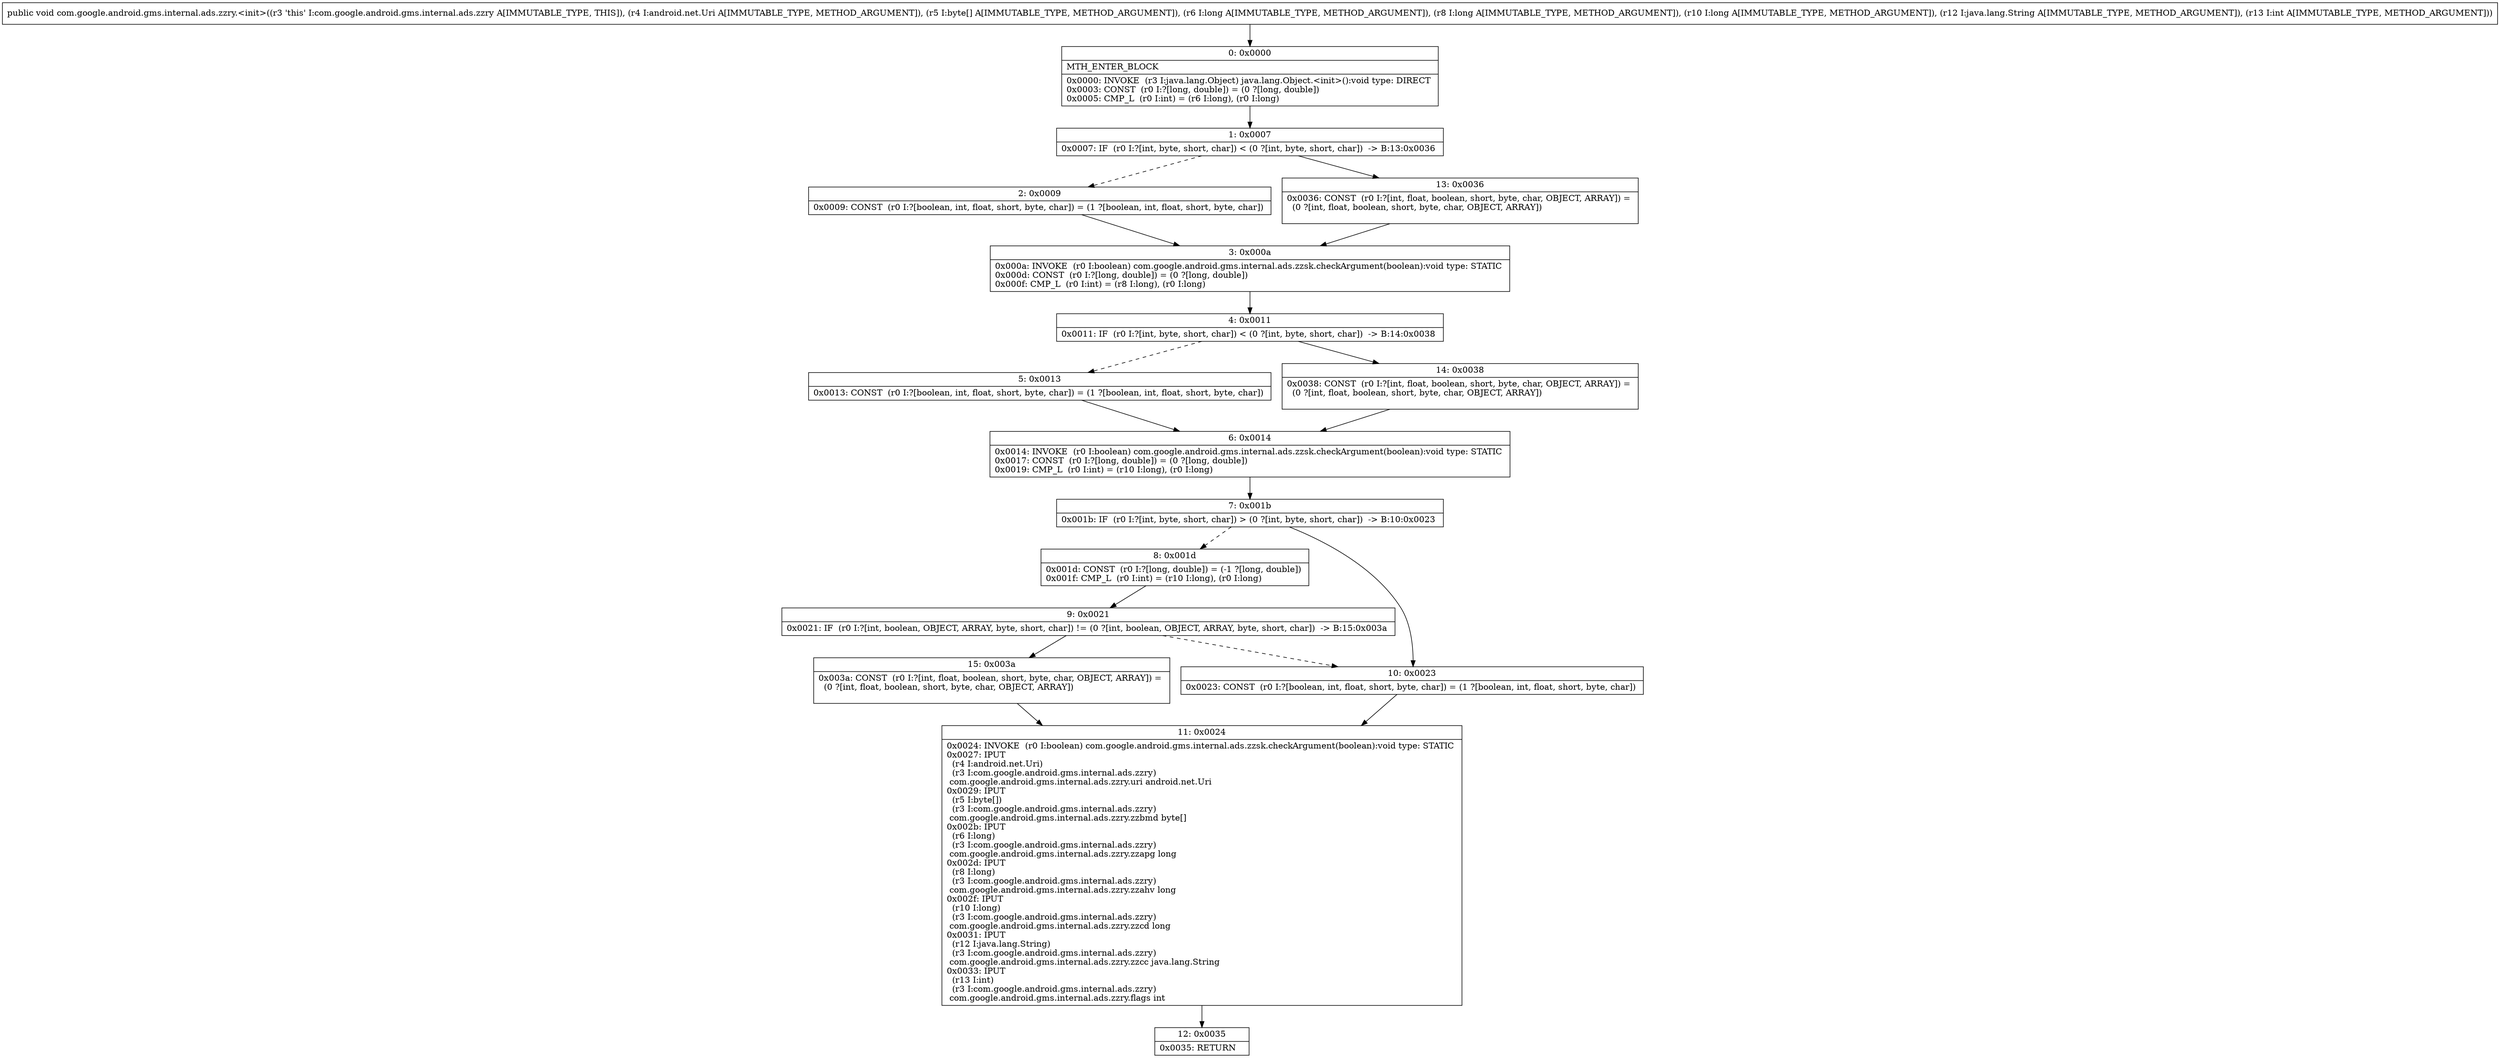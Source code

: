 digraph "CFG forcom.google.android.gms.internal.ads.zzry.\<init\>(Landroid\/net\/Uri;[BJJJLjava\/lang\/String;I)V" {
Node_0 [shape=record,label="{0\:\ 0x0000|MTH_ENTER_BLOCK\l|0x0000: INVOKE  (r3 I:java.lang.Object) java.lang.Object.\<init\>():void type: DIRECT \l0x0003: CONST  (r0 I:?[long, double]) = (0 ?[long, double]) \l0x0005: CMP_L  (r0 I:int) = (r6 I:long), (r0 I:long) \l}"];
Node_1 [shape=record,label="{1\:\ 0x0007|0x0007: IF  (r0 I:?[int, byte, short, char]) \< (0 ?[int, byte, short, char])  \-\> B:13:0x0036 \l}"];
Node_2 [shape=record,label="{2\:\ 0x0009|0x0009: CONST  (r0 I:?[boolean, int, float, short, byte, char]) = (1 ?[boolean, int, float, short, byte, char]) \l}"];
Node_3 [shape=record,label="{3\:\ 0x000a|0x000a: INVOKE  (r0 I:boolean) com.google.android.gms.internal.ads.zzsk.checkArgument(boolean):void type: STATIC \l0x000d: CONST  (r0 I:?[long, double]) = (0 ?[long, double]) \l0x000f: CMP_L  (r0 I:int) = (r8 I:long), (r0 I:long) \l}"];
Node_4 [shape=record,label="{4\:\ 0x0011|0x0011: IF  (r0 I:?[int, byte, short, char]) \< (0 ?[int, byte, short, char])  \-\> B:14:0x0038 \l}"];
Node_5 [shape=record,label="{5\:\ 0x0013|0x0013: CONST  (r0 I:?[boolean, int, float, short, byte, char]) = (1 ?[boolean, int, float, short, byte, char]) \l}"];
Node_6 [shape=record,label="{6\:\ 0x0014|0x0014: INVOKE  (r0 I:boolean) com.google.android.gms.internal.ads.zzsk.checkArgument(boolean):void type: STATIC \l0x0017: CONST  (r0 I:?[long, double]) = (0 ?[long, double]) \l0x0019: CMP_L  (r0 I:int) = (r10 I:long), (r0 I:long) \l}"];
Node_7 [shape=record,label="{7\:\ 0x001b|0x001b: IF  (r0 I:?[int, byte, short, char]) \> (0 ?[int, byte, short, char])  \-\> B:10:0x0023 \l}"];
Node_8 [shape=record,label="{8\:\ 0x001d|0x001d: CONST  (r0 I:?[long, double]) = (\-1 ?[long, double]) \l0x001f: CMP_L  (r0 I:int) = (r10 I:long), (r0 I:long) \l}"];
Node_9 [shape=record,label="{9\:\ 0x0021|0x0021: IF  (r0 I:?[int, boolean, OBJECT, ARRAY, byte, short, char]) != (0 ?[int, boolean, OBJECT, ARRAY, byte, short, char])  \-\> B:15:0x003a \l}"];
Node_10 [shape=record,label="{10\:\ 0x0023|0x0023: CONST  (r0 I:?[boolean, int, float, short, byte, char]) = (1 ?[boolean, int, float, short, byte, char]) \l}"];
Node_11 [shape=record,label="{11\:\ 0x0024|0x0024: INVOKE  (r0 I:boolean) com.google.android.gms.internal.ads.zzsk.checkArgument(boolean):void type: STATIC \l0x0027: IPUT  \l  (r4 I:android.net.Uri)\l  (r3 I:com.google.android.gms.internal.ads.zzry)\l com.google.android.gms.internal.ads.zzry.uri android.net.Uri \l0x0029: IPUT  \l  (r5 I:byte[])\l  (r3 I:com.google.android.gms.internal.ads.zzry)\l com.google.android.gms.internal.ads.zzry.zzbmd byte[] \l0x002b: IPUT  \l  (r6 I:long)\l  (r3 I:com.google.android.gms.internal.ads.zzry)\l com.google.android.gms.internal.ads.zzry.zzapg long \l0x002d: IPUT  \l  (r8 I:long)\l  (r3 I:com.google.android.gms.internal.ads.zzry)\l com.google.android.gms.internal.ads.zzry.zzahv long \l0x002f: IPUT  \l  (r10 I:long)\l  (r3 I:com.google.android.gms.internal.ads.zzry)\l com.google.android.gms.internal.ads.zzry.zzcd long \l0x0031: IPUT  \l  (r12 I:java.lang.String)\l  (r3 I:com.google.android.gms.internal.ads.zzry)\l com.google.android.gms.internal.ads.zzry.zzcc java.lang.String \l0x0033: IPUT  \l  (r13 I:int)\l  (r3 I:com.google.android.gms.internal.ads.zzry)\l com.google.android.gms.internal.ads.zzry.flags int \l}"];
Node_12 [shape=record,label="{12\:\ 0x0035|0x0035: RETURN   \l}"];
Node_13 [shape=record,label="{13\:\ 0x0036|0x0036: CONST  (r0 I:?[int, float, boolean, short, byte, char, OBJECT, ARRAY]) = \l  (0 ?[int, float, boolean, short, byte, char, OBJECT, ARRAY])\l \l}"];
Node_14 [shape=record,label="{14\:\ 0x0038|0x0038: CONST  (r0 I:?[int, float, boolean, short, byte, char, OBJECT, ARRAY]) = \l  (0 ?[int, float, boolean, short, byte, char, OBJECT, ARRAY])\l \l}"];
Node_15 [shape=record,label="{15\:\ 0x003a|0x003a: CONST  (r0 I:?[int, float, boolean, short, byte, char, OBJECT, ARRAY]) = \l  (0 ?[int, float, boolean, short, byte, char, OBJECT, ARRAY])\l \l}"];
MethodNode[shape=record,label="{public void com.google.android.gms.internal.ads.zzry.\<init\>((r3 'this' I:com.google.android.gms.internal.ads.zzry A[IMMUTABLE_TYPE, THIS]), (r4 I:android.net.Uri A[IMMUTABLE_TYPE, METHOD_ARGUMENT]), (r5 I:byte[] A[IMMUTABLE_TYPE, METHOD_ARGUMENT]), (r6 I:long A[IMMUTABLE_TYPE, METHOD_ARGUMENT]), (r8 I:long A[IMMUTABLE_TYPE, METHOD_ARGUMENT]), (r10 I:long A[IMMUTABLE_TYPE, METHOD_ARGUMENT]), (r12 I:java.lang.String A[IMMUTABLE_TYPE, METHOD_ARGUMENT]), (r13 I:int A[IMMUTABLE_TYPE, METHOD_ARGUMENT])) }"];
MethodNode -> Node_0;
Node_0 -> Node_1;
Node_1 -> Node_2[style=dashed];
Node_1 -> Node_13;
Node_2 -> Node_3;
Node_3 -> Node_4;
Node_4 -> Node_5[style=dashed];
Node_4 -> Node_14;
Node_5 -> Node_6;
Node_6 -> Node_7;
Node_7 -> Node_8[style=dashed];
Node_7 -> Node_10;
Node_8 -> Node_9;
Node_9 -> Node_10[style=dashed];
Node_9 -> Node_15;
Node_10 -> Node_11;
Node_11 -> Node_12;
Node_13 -> Node_3;
Node_14 -> Node_6;
Node_15 -> Node_11;
}

